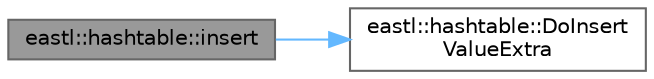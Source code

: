 digraph "eastl::hashtable::insert"
{
 // LATEX_PDF_SIZE
  bgcolor="transparent";
  edge [fontname=Helvetica,fontsize=10,labelfontname=Helvetica,labelfontsize=10];
  node [fontname=Helvetica,fontsize=10,shape=box,height=0.2,width=0.4];
  rankdir="LR";
  Node1 [id="Node000001",label="eastl::hashtable::insert",height=0.2,width=0.4,color="gray40", fillcolor="grey60", style="filled", fontcolor="black",tooltip=" "];
  Node1 -> Node2 [id="edge2_Node000001_Node000002",color="steelblue1",style="solid",tooltip=" "];
  Node2 [id="Node000002",label="eastl::hashtable::DoInsert\lValueExtra",height=0.2,width=0.4,color="grey40", fillcolor="white", style="filled",URL="$classeastl_1_1hashtable.html#a73191f3c9165f85e479f1d48dfe9a648",tooltip=" "];
}
